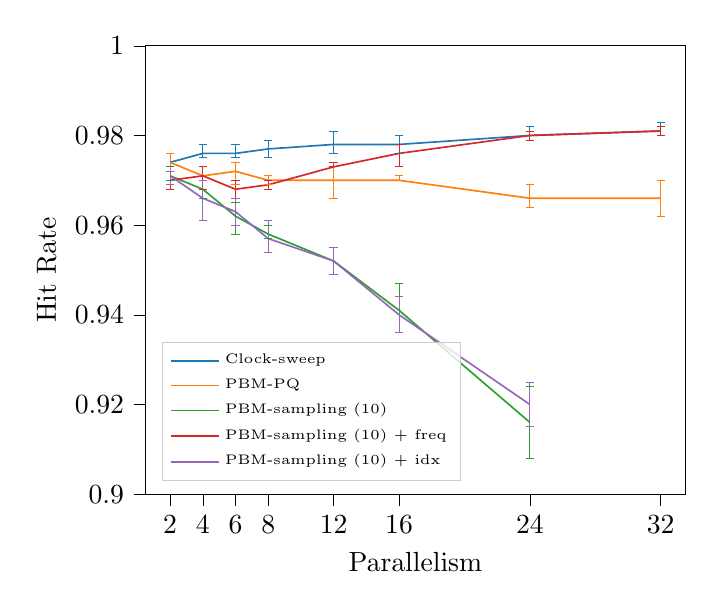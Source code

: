 % This file was created with tikzplotlib v0.10.1.
\begin{tikzpicture}

\definecolor{crimson2143940}{RGB}{214,39,40}
\definecolor{darkgray176}{RGB}{176,176,176}
\definecolor{darkorange25512714}{RGB}{255,127,14}
\definecolor{forestgreen4416044}{RGB}{44,160,44}
\definecolor{lightgray204}{RGB}{204,204,204}
\definecolor{mediumpurple148103189}{RGB}{148,103,189}
\definecolor{steelblue31119180}{RGB}{31,119,180}

\begin{axis}[
legend cell align={left},
legend style={
  font=\tiny,
  fill opacity=0.8,
  draw opacity=1,
  text opacity=1,
  at={(0.03,0.03)},
  anchor=south west,
  draw=lightgray204
},
tick align=outside,
tick pos=left,
%title={Hit rate vs parallelism - Sequential index scans},
x grid style={darkgray176},
xlabel={Parallelism},
xtick=data,
xmin=0.5, xmax=33.5,
xtick style={color=black},
y grid style={darkgray176},
ylabel={Hit Rate},
ymin=0.9, ymax=1,
ytick style={color=black}
]
\path [draw=steelblue31119180, line width=0.3px]
(axis cs:2,0.973)
--(axis cs:2,0.976);

\path [draw=steelblue31119180, line width=0.3px]
(axis cs:4,0.975)
--(axis cs:4,0.978);

\path [draw=steelblue31119180, line width=0.3px]
(axis cs:6,0.975)
--(axis cs:6,0.978);

\path [draw=steelblue31119180, line width=0.3px]
(axis cs:8,0.975)
--(axis cs:8,0.979);

\path [draw=steelblue31119180, line width=0.3px]
(axis cs:12,0.976)
--(axis cs:12,0.981);

\path [draw=steelblue31119180, line width=0.3px]
(axis cs:16,0.976)
--(axis cs:16,0.98);

\path [draw=steelblue31119180, line width=0.3px]
(axis cs:24,0.979)
--(axis cs:24,0.982);

\path [draw=steelblue31119180, line width=0.3px]
(axis cs:32,0.98)
--(axis cs:32,0.983);

\addplot [line width=0.3px, steelblue31119180, mark=-, mark size=1.5, mark options={solid}, only marks, forget plot]
table {%
2 0.973
4 0.975
6 0.975
8 0.975
12 0.976
16 0.976
24 0.979
32 0.98
};
\addplot [line width=0.3px, steelblue31119180, mark=-, mark size=1.5, mark options={solid}, only marks, forget plot]
table {%
2 0.976
4 0.978
6 0.978
8 0.979
12 0.981
16 0.98
24 0.982
32 0.983
};
\path [draw=darkorange25512714, line width=0.3px]
(axis cs:2,0.972)
--(axis cs:2,0.976);

\path [draw=darkorange25512714, line width=0.3px]
(axis cs:4,0.968)
--(axis cs:4,0.973);

\path [draw=darkorange25512714, line width=0.3px]
(axis cs:6,0.969)
--(axis cs:6,0.974);

\path [draw=darkorange25512714, line width=0.3px]
(axis cs:8,0.969)
--(axis cs:8,0.971);

\path [draw=darkorange25512714, line width=0.3px]
(axis cs:12,0.966)
--(axis cs:12,0.973);

\path [draw=darkorange25512714, line width=0.3px]
(axis cs:16,0.97)
--(axis cs:16,0.971);

\path [draw=darkorange25512714, line width=0.3px]
(axis cs:24,0.964)
--(axis cs:24,0.969);

\path [draw=darkorange25512714, line width=0.3px]
(axis cs:32,0.962)
--(axis cs:32,0.97);

\addplot [line width=0.3px, darkorange25512714, mark=-, mark size=1.5, mark options={solid}, only marks, forget plot]
table {%
2 0.972
4 0.968
6 0.969
8 0.969
12 0.966
16 0.97
24 0.964
32 0.962
};
\addplot [line width=0.3px, darkorange25512714, mark=-, mark size=1.5, mark options={solid}, only marks, forget plot]
table {%
2 0.976
4 0.973
6 0.974
8 0.971
12 0.973
16 0.971
24 0.969
32 0.97
};
\path [draw=forestgreen4416044, line width=0.3px]
(axis cs:2,0.97)
--(axis cs:2,0.972);

\path [draw=forestgreen4416044, line width=0.3px]
(axis cs:4,0.966)
--(axis cs:4,0.97);

\path [draw=forestgreen4416044, line width=0.3px]
(axis cs:6,0.958)
--(axis cs:6,0.965);

\path [draw=forestgreen4416044, line width=0.3px]
(axis cs:8,0.957)
--(axis cs:8,0.96);

\path [draw=forestgreen4416044, line width=0.3px]
(axis cs:12,0.949)
--(axis cs:12,0.955);

\path [draw=forestgreen4416044, line width=0.3px]
(axis cs:16,0.936)
--(axis cs:16,0.947);

\path [draw=forestgreen4416044, line width=0.3px]
(axis cs:24,0.908)
--(axis cs:24,0.924);

\addplot [line width=0.3px, forestgreen4416044, mark=-, mark size=1.5, mark options={solid}, only marks, forget plot]
table {%
2 0.97
4 0.966
6 0.958
8 0.957
12 0.949
16 0.936
24 0.908
};
\addplot [line width=0.3px, forestgreen4416044, mark=-, mark size=1.5, mark options={solid}, only marks, forget plot]
table {%
2 0.972
4 0.97
6 0.965
8 0.96
12 0.955
16 0.947
24 0.924
};
\path [draw=crimson2143940, line width=0.3px]
(axis cs:2,0.968)
--(axis cs:2,0.972);

\path [draw=crimson2143940, line width=0.3px]
(axis cs:4,0.968)
--(axis cs:4,0.973);

\path [draw=crimson2143940, line width=0.3px]
(axis cs:6,0.966)
--(axis cs:6,0.97);

\path [draw=crimson2143940, line width=0.3px]
(axis cs:8,0.968)
--(axis cs:8,0.97);

\path [draw=crimson2143940, line width=0.3px]
(axis cs:12,0.973)
--(axis cs:12,0.974);

\path [draw=crimson2143940, line width=0.3px]
(axis cs:16,0.973)
--(axis cs:16,0.978);

\path [draw=crimson2143940, line width=0.3px]
(axis cs:24,0.979)
--(axis cs:24,0.981);

\path [draw=crimson2143940, line width=0.3px]
(axis cs:32,0.98)
--(axis cs:32,0.982);

\addplot [line width=0.3px, crimson2143940, mark=-, mark size=1.5, mark options={solid}, only marks, forget plot]
table {%
2 0.968
4 0.968
6 0.966
8 0.968
12 0.973
16 0.973
24 0.979
32 0.98
};
\addplot [line width=0.3px, crimson2143940, mark=-, mark size=1.5, mark options={solid}, only marks, forget plot]
table {%
2 0.972
4 0.973
6 0.97
8 0.97
12 0.974
16 0.978
24 0.981
32 0.982
};
\path [draw=mediumpurple148103189, line width=0.3px]
(axis cs:2,0.969)
--(axis cs:2,0.972);

\path [draw=mediumpurple148103189, line width=0.3px]
(axis cs:4,0.961)
--(axis cs:4,0.97);

\path [draw=mediumpurple148103189, line width=0.3px]
(axis cs:6,0.96)
--(axis cs:6,0.966);

\path [draw=mediumpurple148103189, line width=0.3px]
(axis cs:8,0.954)
--(axis cs:8,0.961);

\path [draw=mediumpurple148103189, line width=0.3px]
(axis cs:12,0.949)
--(axis cs:12,0.955);

\path [draw=mediumpurple148103189, line width=0.3px]
(axis cs:16,0.936)
--(axis cs:16,0.944);

\path [draw=mediumpurple148103189, line width=0.3px]
(axis cs:24,0.915)
--(axis cs:24,0.925);

\addplot [line width=0.3px, mediumpurple148103189, mark=-, mark size=1.5, mark options={solid}, only marks, forget plot]
table {%
2 0.969
4 0.961
6 0.96
8 0.954
12 0.949
16 0.936
24 0.915
};
\addplot [line width=0.3px, mediumpurple148103189, mark=-, mark size=1.5, mark options={solid}, only marks, forget plot]
table {%
2 0.972
4 0.97
6 0.966
8 0.961
12 0.955
16 0.944
24 0.925
};
\addplot [semithick, steelblue31119180]
table {%
2 0.974
4 0.976
6 0.976
8 0.977
12 0.978
16 0.978
24 0.98
32 0.981
};
\addlegendentry{Clock-sweep}
\addplot [semithick, darkorange25512714]
table {%
2 0.974
4 0.971
6 0.972
8 0.97
12 0.97
16 0.97
24 0.966
32 0.966
};
\addlegendentry{PBM-PQ}
\addplot [semithick, forestgreen4416044]
table {%
2 0.971
4 0.968
6 0.962
8 0.958
12 0.952
16 0.941
24 0.916
};
\addlegendentry{PBM-sampling (10)}
\addplot [semithick, crimson2143940]
table {%
2 0.97
4 0.971
6 0.968
8 0.969
12 0.973
16 0.976
24 0.98
32 0.981
};
\addlegendentry{PBM-sampling (10) + freq}
\addplot [semithick, mediumpurple148103189]
table {%
2 0.971
4 0.966
6 0.963
8 0.957
12 0.952
16 0.94
24 0.92
};
\addlegendentry{PBM-sampling (10) + idx}
\end{axis}

\end{tikzpicture}
